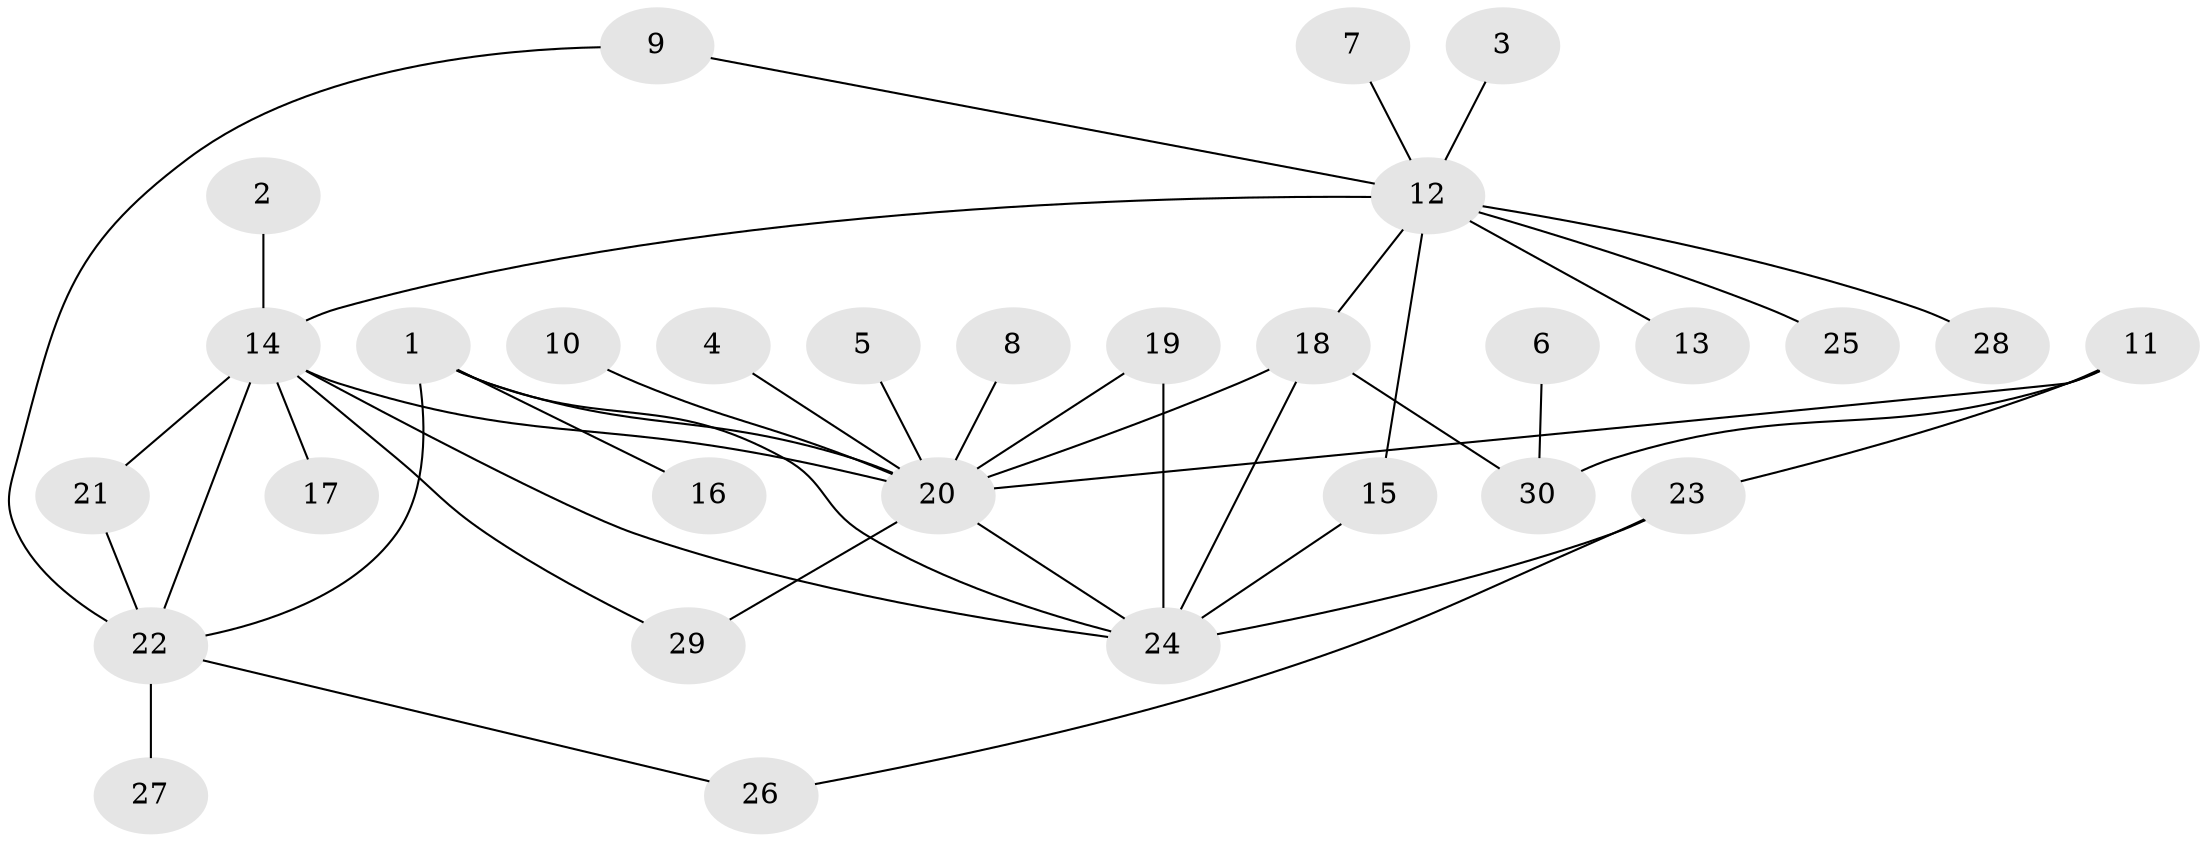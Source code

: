 // original degree distribution, {14: 0.016666666666666666, 3: 0.16666666666666666, 11: 0.016666666666666666, 12: 0.016666666666666666, 7: 0.016666666666666666, 6: 0.016666666666666666, 1: 0.5, 4: 0.03333333333333333, 2: 0.18333333333333332, 5: 0.03333333333333333}
// Generated by graph-tools (version 1.1) at 2025/01/03/09/25 03:01:47]
// undirected, 30 vertices, 42 edges
graph export_dot {
graph [start="1"]
  node [color=gray90,style=filled];
  1;
  2;
  3;
  4;
  5;
  6;
  7;
  8;
  9;
  10;
  11;
  12;
  13;
  14;
  15;
  16;
  17;
  18;
  19;
  20;
  21;
  22;
  23;
  24;
  25;
  26;
  27;
  28;
  29;
  30;
  1 -- 16 [weight=1.0];
  1 -- 20 [weight=1.0];
  1 -- 22 [weight=1.0];
  1 -- 24 [weight=1.0];
  2 -- 14 [weight=1.0];
  3 -- 12 [weight=1.0];
  4 -- 20 [weight=1.0];
  5 -- 20 [weight=1.0];
  6 -- 30 [weight=1.0];
  7 -- 12 [weight=1.0];
  8 -- 20 [weight=1.0];
  9 -- 12 [weight=1.0];
  9 -- 22 [weight=1.0];
  10 -- 20 [weight=1.0];
  11 -- 20 [weight=1.0];
  11 -- 23 [weight=1.0];
  11 -- 30 [weight=1.0];
  12 -- 13 [weight=1.0];
  12 -- 14 [weight=1.0];
  12 -- 15 [weight=1.0];
  12 -- 18 [weight=1.0];
  12 -- 25 [weight=1.0];
  12 -- 28 [weight=1.0];
  14 -- 17 [weight=1.0];
  14 -- 20 [weight=1.0];
  14 -- 21 [weight=1.0];
  14 -- 22 [weight=1.0];
  14 -- 24 [weight=1.0];
  14 -- 29 [weight=1.0];
  15 -- 24 [weight=1.0];
  18 -- 20 [weight=1.0];
  18 -- 24 [weight=1.0];
  18 -- 30 [weight=1.0];
  19 -- 20 [weight=1.0];
  19 -- 24 [weight=1.0];
  20 -- 24 [weight=1.0];
  20 -- 29 [weight=1.0];
  21 -- 22 [weight=2.0];
  22 -- 26 [weight=1.0];
  22 -- 27 [weight=1.0];
  23 -- 24 [weight=1.0];
  23 -- 26 [weight=1.0];
}
